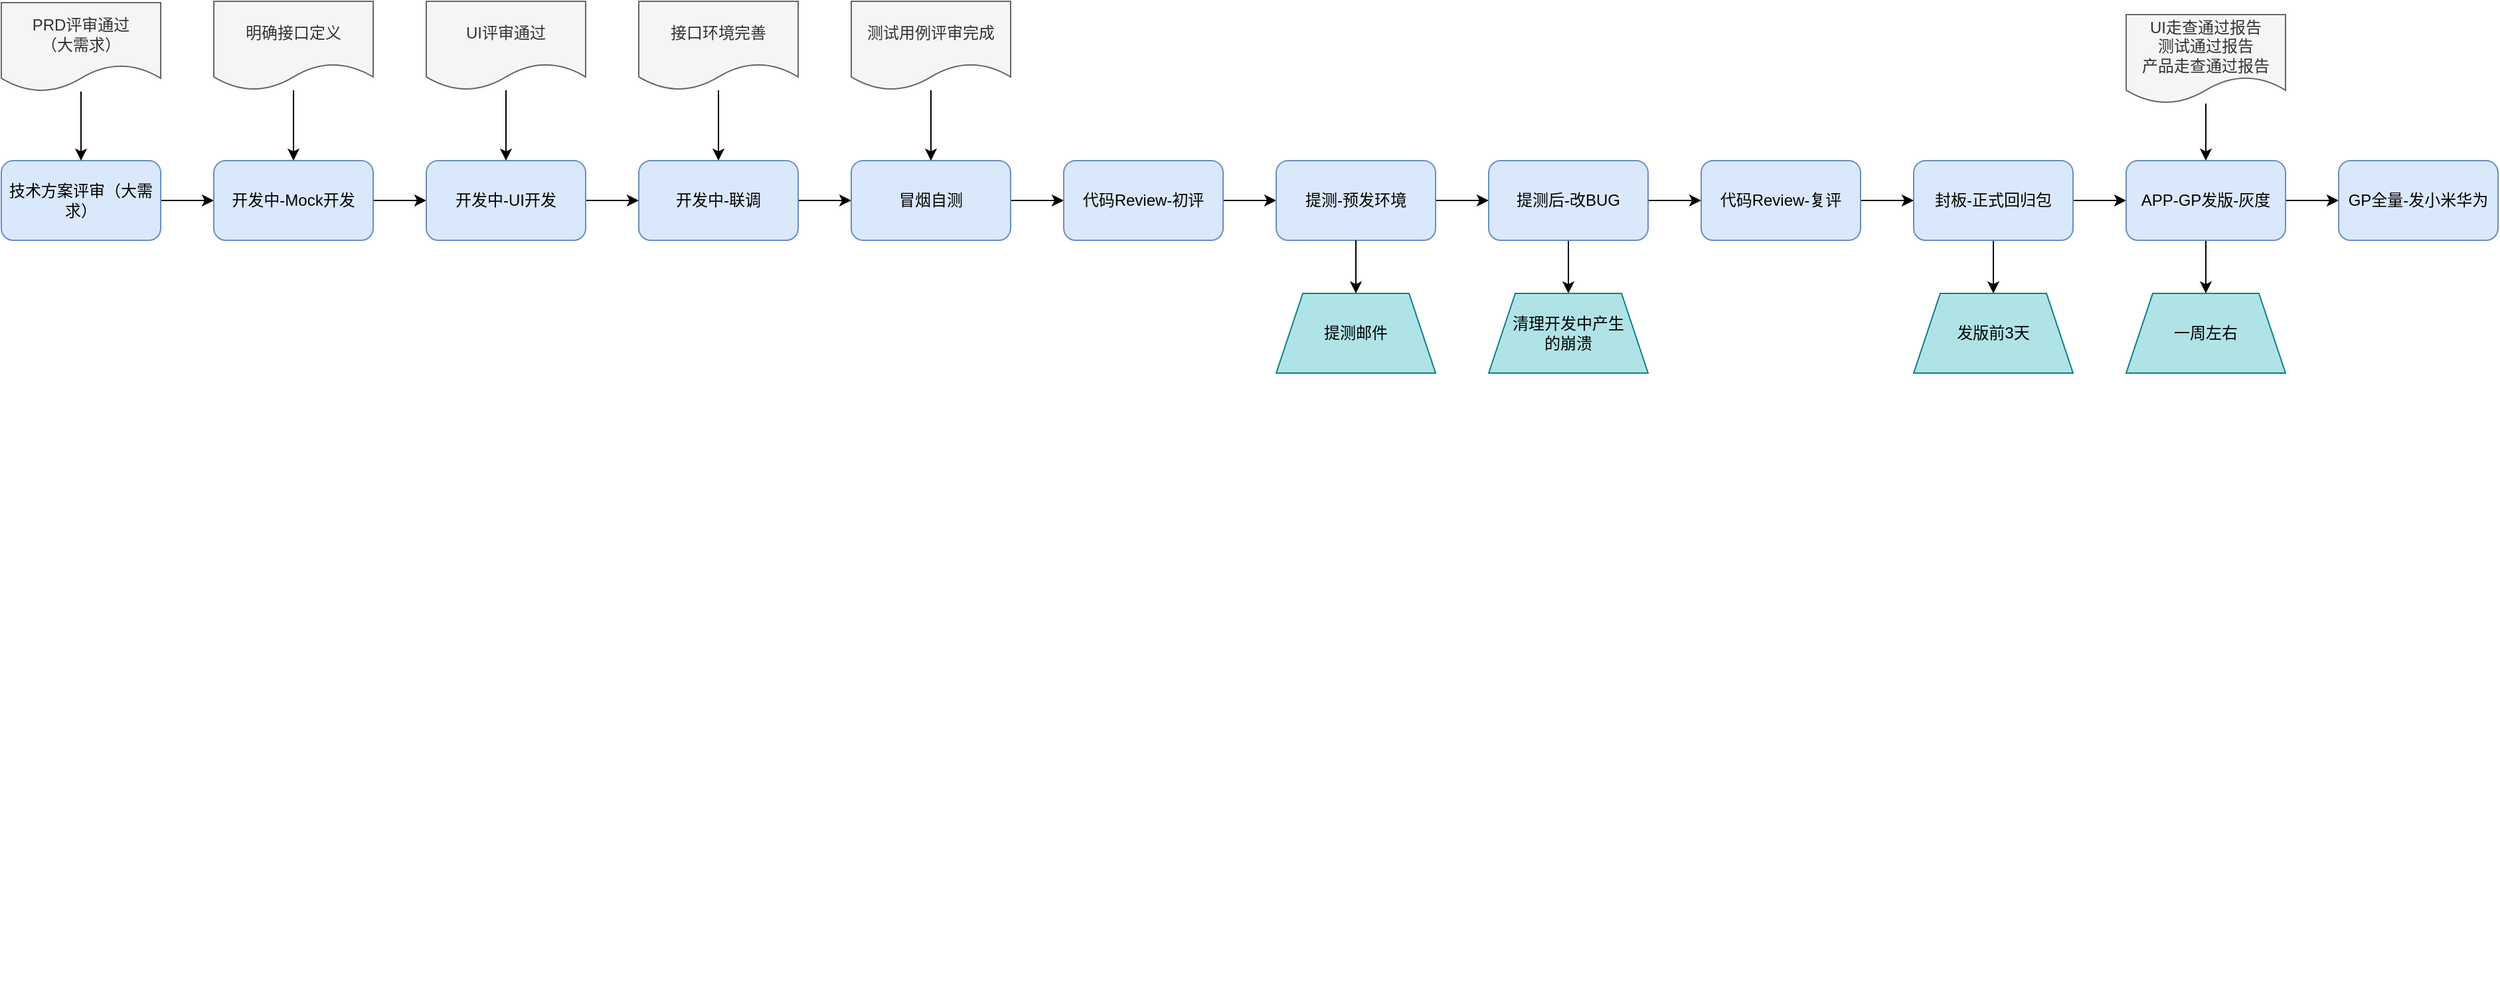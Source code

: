 <mxfile version="14.6.11" type="github">
  <diagram name="Page-1" id="12e1b939-464a-85fe-373e-61e167be1490">
    <mxGraphModel dx="1249" dy="811" grid="1" gridSize="10" guides="1" tooltips="1" connect="1" arrows="1" fold="1" page="1" pageScale="1.5" pageWidth="1169" pageHeight="826" background="#ffffff" math="0" shadow="0">
      <root>
        <mxCell id="0" />
        <mxCell id="1" parent="0" />
        <mxCell id="60da8b9f42644d3a-4" value="Blog&lt;div&gt;Keywords&lt;/div&gt;&lt;div&gt;Social Media&lt;/div&gt;" style="text;html=1;strokeColor=none;fillColor=none;align=center;verticalAlign=middle;whiteSpace=wrap;rounded=0;shadow=0;fontSize=14;fontColor=#FFFFFF;" parent="1" vertex="1">
          <mxGeometry x="316" y="725" width="280" height="90" as="geometry" />
        </mxCell>
        <mxCell id="60da8b9f42644d3a-6" value="" style="line;strokeWidth=2;html=1;rounded=0;shadow=0;fontSize=27;align=center;fillColor=none;strokeColor=#FFFFFF;" parent="1" vertex="1">
          <mxGeometry x="336" y="485" width="240" height="10" as="geometry" />
        </mxCell>
        <mxCell id="60da8b9f42644d3a-7" value="" style="line;strokeWidth=2;html=1;rounded=0;shadow=0;fontSize=27;align=center;fillColor=none;strokeColor=#FFFFFF;" parent="1" vertex="1">
          <mxGeometry x="336" y="705" width="240" height="10" as="geometry" />
        </mxCell>
        <mxCell id="60da8b9f42644d3a-18" value="CONVERT" style="text;html=1;strokeColor=none;fillColor=none;align=center;verticalAlign=middle;whiteSpace=wrap;rounded=0;shadow=0;fontSize=27;fontColor=#FFFFFF;fontStyle=1" parent="1" vertex="1">
          <mxGeometry x="596" y="425" width="280" height="60" as="geometry" />
        </mxCell>
        <mxCell id="60da8b9f42644d3a-19" value="Forms&lt;div&gt;Calls-to-Action&lt;/div&gt;&lt;div&gt;Landing Pages&lt;/div&gt;" style="text;html=1;strokeColor=none;fillColor=none;align=center;verticalAlign=middle;whiteSpace=wrap;rounded=0;shadow=0;fontSize=14;fontColor=#FFFFFF;" parent="1" vertex="1">
          <mxGeometry x="596" y="725" width="280" height="90" as="geometry" />
        </mxCell>
        <mxCell id="60da8b9f42644d3a-20" value="" style="line;strokeWidth=2;html=1;rounded=0;shadow=0;fontSize=27;align=center;fillColor=none;strokeColor=#FFFFFF;" parent="1" vertex="1">
          <mxGeometry x="616" y="485" width="240" height="10" as="geometry" />
        </mxCell>
        <mxCell id="60da8b9f42644d3a-21" value="" style="line;strokeWidth=2;html=1;rounded=0;shadow=0;fontSize=27;align=center;fillColor=none;strokeColor=#FFFFFF;" parent="1" vertex="1">
          <mxGeometry x="616" y="705" width="240" height="10" as="geometry" />
        </mxCell>
        <mxCell id="60da8b9f42644d3a-25" value="CLOSE" style="text;html=1;strokeColor=none;fillColor=none;align=center;verticalAlign=middle;whiteSpace=wrap;rounded=0;shadow=0;fontSize=27;fontColor=#FFFFFF;fontStyle=1" parent="1" vertex="1">
          <mxGeometry x="876" y="425" width="280" height="60" as="geometry" />
        </mxCell>
        <mxCell id="60da8b9f42644d3a-26" value="Email&lt;div&gt;Signals&lt;/div&gt;&lt;div&gt;Workflows&lt;/div&gt;" style="text;html=1;strokeColor=none;fillColor=none;align=center;verticalAlign=middle;whiteSpace=wrap;rounded=0;shadow=0;fontSize=14;fontColor=#FFFFFF;" parent="1" vertex="1">
          <mxGeometry x="876" y="725" width="280" height="90" as="geometry" />
        </mxCell>
        <mxCell id="60da8b9f42644d3a-27" value="" style="line;strokeWidth=2;html=1;rounded=0;shadow=0;fontSize=27;align=center;fillColor=none;strokeColor=#FFFFFF;" parent="1" vertex="1">
          <mxGeometry x="896" y="485" width="240" height="10" as="geometry" />
        </mxCell>
        <mxCell id="60da8b9f42644d3a-28" value="" style="line;strokeWidth=2;html=1;rounded=0;shadow=0;fontSize=27;align=center;fillColor=none;strokeColor=#FFFFFF;" parent="1" vertex="1">
          <mxGeometry x="896" y="705" width="240" height="10" as="geometry" />
        </mxCell>
        <mxCell id="60da8b9f42644d3a-32" value="DELIGHT" style="text;html=1;strokeColor=none;fillColor=none;align=center;verticalAlign=middle;whiteSpace=wrap;rounded=0;shadow=0;fontSize=27;fontColor=#FFFFFF;fontStyle=1" parent="1" vertex="1">
          <mxGeometry x="1156" y="425" width="280" height="60" as="geometry" />
        </mxCell>
        <mxCell id="60da8b9f42644d3a-34" value="" style="line;strokeWidth=2;html=1;rounded=0;shadow=0;fontSize=27;align=center;fillColor=none;strokeColor=#FFFFFF;" parent="1" vertex="1">
          <mxGeometry x="1176" y="485" width="240" height="10" as="geometry" />
        </mxCell>
        <mxCell id="60da8b9f42644d3a-35" value="" style="line;strokeWidth=2;html=1;rounded=0;shadow=0;fontSize=27;align=center;fillColor=none;strokeColor=#FFFFFF;" parent="1" vertex="1">
          <mxGeometry x="1176" y="705" width="240" height="10" as="geometry" />
        </mxCell>
        <mxCell id="-69QhgYu0o7bPw_on2T7-32" value="" style="edgeStyle=orthogonalEdgeStyle;rounded=0;orthogonalLoop=1;jettySize=auto;html=1;" edge="1" parent="1" source="-69QhgYu0o7bPw_on2T7-1" target="-69QhgYu0o7bPw_on2T7-7">
          <mxGeometry relative="1" as="geometry" />
        </mxCell>
        <mxCell id="-69QhgYu0o7bPw_on2T7-1" value="技术方案评审（大需求）" style="rounded=1;whiteSpace=wrap;html=1;fillColor=#dae8fc;strokeColor=#6c8ebf;" vertex="1" parent="1">
          <mxGeometry x="200" y="180" width="120" height="60" as="geometry" />
        </mxCell>
        <mxCell id="-69QhgYu0o7bPw_on2T7-44" value="" style="edgeStyle=orthogonalEdgeStyle;rounded=0;orthogonalLoop=1;jettySize=auto;html=1;" edge="1" parent="1" source="-69QhgYu0o7bPw_on2T7-3" target="-69QhgYu0o7bPw_on2T7-1">
          <mxGeometry relative="1" as="geometry" />
        </mxCell>
        <mxCell id="-69QhgYu0o7bPw_on2T7-3" value="PRD评审通过&lt;br&gt;（大需求）" style="shape=document;whiteSpace=wrap;html=1;boundedLbl=1;fillColor=#f5f5f5;strokeColor=#666666;fontColor=#333333;" vertex="1" parent="1">
          <mxGeometry x="200" y="61" width="120" height="67" as="geometry" />
        </mxCell>
        <mxCell id="-69QhgYu0o7bPw_on2T7-33" value="" style="edgeStyle=orthogonalEdgeStyle;rounded=0;orthogonalLoop=1;jettySize=auto;html=1;" edge="1" parent="1" source="-69QhgYu0o7bPw_on2T7-7" target="-69QhgYu0o7bPw_on2T7-8">
          <mxGeometry relative="1" as="geometry" />
        </mxCell>
        <mxCell id="-69QhgYu0o7bPw_on2T7-7" value="开发中-Mock开发" style="rounded=1;whiteSpace=wrap;html=1;fillColor=#dae8fc;strokeColor=#6c8ebf;" vertex="1" parent="1">
          <mxGeometry x="360" y="180" width="120" height="60" as="geometry" />
        </mxCell>
        <mxCell id="-69QhgYu0o7bPw_on2T7-34" value="" style="edgeStyle=orthogonalEdgeStyle;rounded=0;orthogonalLoop=1;jettySize=auto;html=1;" edge="1" parent="1" source="-69QhgYu0o7bPw_on2T7-8" target="-69QhgYu0o7bPw_on2T7-9">
          <mxGeometry relative="1" as="geometry" />
        </mxCell>
        <mxCell id="-69QhgYu0o7bPw_on2T7-8" value="开发中-UI开发" style="rounded=1;whiteSpace=wrap;html=1;fillColor=#dae8fc;strokeColor=#6c8ebf;" vertex="1" parent="1">
          <mxGeometry x="520" y="180" width="120" height="60" as="geometry" />
        </mxCell>
        <mxCell id="-69QhgYu0o7bPw_on2T7-35" value="" style="edgeStyle=orthogonalEdgeStyle;rounded=0;orthogonalLoop=1;jettySize=auto;html=1;" edge="1" parent="1" source="-69QhgYu0o7bPw_on2T7-9" target="-69QhgYu0o7bPw_on2T7-10">
          <mxGeometry relative="1" as="geometry" />
        </mxCell>
        <mxCell id="-69QhgYu0o7bPw_on2T7-9" value="开发中-联调" style="rounded=1;whiteSpace=wrap;html=1;fillColor=#dae8fc;strokeColor=#6c8ebf;" vertex="1" parent="1">
          <mxGeometry x="680" y="180" width="120" height="60" as="geometry" />
        </mxCell>
        <mxCell id="-69QhgYu0o7bPw_on2T7-36" value="" style="edgeStyle=orthogonalEdgeStyle;rounded=0;orthogonalLoop=1;jettySize=auto;html=1;" edge="1" parent="1" source="-69QhgYu0o7bPw_on2T7-10" target="-69QhgYu0o7bPw_on2T7-11">
          <mxGeometry relative="1" as="geometry" />
        </mxCell>
        <mxCell id="-69QhgYu0o7bPw_on2T7-10" value="冒烟自测" style="rounded=1;whiteSpace=wrap;html=1;fillColor=#dae8fc;strokeColor=#6c8ebf;" vertex="1" parent="1">
          <mxGeometry x="840" y="180" width="120" height="60" as="geometry" />
        </mxCell>
        <mxCell id="-69QhgYu0o7bPw_on2T7-37" value="" style="edgeStyle=orthogonalEdgeStyle;rounded=0;orthogonalLoop=1;jettySize=auto;html=1;" edge="1" parent="1" source="-69QhgYu0o7bPw_on2T7-11" target="-69QhgYu0o7bPw_on2T7-12">
          <mxGeometry relative="1" as="geometry" />
        </mxCell>
        <mxCell id="-69QhgYu0o7bPw_on2T7-11" value="代码Review-初评" style="rounded=1;whiteSpace=wrap;html=1;fillColor=#dae8fc;strokeColor=#6c8ebf;" vertex="1" parent="1">
          <mxGeometry x="1000" y="180" width="120" height="60" as="geometry" />
        </mxCell>
        <mxCell id="-69QhgYu0o7bPw_on2T7-38" value="" style="edgeStyle=orthogonalEdgeStyle;rounded=0;orthogonalLoop=1;jettySize=auto;html=1;" edge="1" parent="1" source="-69QhgYu0o7bPw_on2T7-12" target="-69QhgYu0o7bPw_on2T7-13">
          <mxGeometry relative="1" as="geometry" />
        </mxCell>
        <mxCell id="-69QhgYu0o7bPw_on2T7-12" value="提测-预发环境" style="rounded=1;whiteSpace=wrap;html=1;fillColor=#dae8fc;strokeColor=#6c8ebf;" vertex="1" parent="1">
          <mxGeometry x="1160" y="180" width="120" height="60" as="geometry" />
        </mxCell>
        <mxCell id="-69QhgYu0o7bPw_on2T7-39" value="" style="edgeStyle=orthogonalEdgeStyle;rounded=0;orthogonalLoop=1;jettySize=auto;html=1;" edge="1" parent="1" source="-69QhgYu0o7bPw_on2T7-13" target="-69QhgYu0o7bPw_on2T7-31">
          <mxGeometry relative="1" as="geometry" />
        </mxCell>
        <mxCell id="-69QhgYu0o7bPw_on2T7-58" value="" style="edgeStyle=orthogonalEdgeStyle;rounded=0;orthogonalLoop=1;jettySize=auto;html=1;" edge="1" parent="1" source="-69QhgYu0o7bPw_on2T7-13" target="-69QhgYu0o7bPw_on2T7-27">
          <mxGeometry relative="1" as="geometry" />
        </mxCell>
        <mxCell id="-69QhgYu0o7bPw_on2T7-13" value="提测后-改BUG" style="rounded=1;whiteSpace=wrap;html=1;fillColor=#dae8fc;strokeColor=#6c8ebf;" vertex="1" parent="1">
          <mxGeometry x="1320" y="180" width="120" height="60" as="geometry" />
        </mxCell>
        <mxCell id="-69QhgYu0o7bPw_on2T7-41" value="" style="edgeStyle=orthogonalEdgeStyle;rounded=0;orthogonalLoop=1;jettySize=auto;html=1;" edge="1" parent="1" source="-69QhgYu0o7bPw_on2T7-14" target="-69QhgYu0o7bPw_on2T7-15">
          <mxGeometry relative="1" as="geometry" />
        </mxCell>
        <mxCell id="-69QhgYu0o7bPw_on2T7-60" value="" style="edgeStyle=orthogonalEdgeStyle;rounded=0;orthogonalLoop=1;jettySize=auto;html=1;" edge="1" parent="1" source="-69QhgYu0o7bPw_on2T7-14" target="-69QhgYu0o7bPw_on2T7-23">
          <mxGeometry relative="1" as="geometry" />
        </mxCell>
        <mxCell id="-69QhgYu0o7bPw_on2T7-14" value="封板-正式回归包" style="rounded=1;whiteSpace=wrap;html=1;fillColor=#dae8fc;strokeColor=#6c8ebf;" vertex="1" parent="1">
          <mxGeometry x="1640" y="180" width="120" height="60" as="geometry" />
        </mxCell>
        <mxCell id="-69QhgYu0o7bPw_on2T7-42" value="" style="edgeStyle=orthogonalEdgeStyle;rounded=0;orthogonalLoop=1;jettySize=auto;html=1;" edge="1" parent="1" source="-69QhgYu0o7bPw_on2T7-15" target="-69QhgYu0o7bPw_on2T7-28">
          <mxGeometry relative="1" as="geometry" />
        </mxCell>
        <mxCell id="-69QhgYu0o7bPw_on2T7-59" value="" style="edgeStyle=orthogonalEdgeStyle;rounded=0;orthogonalLoop=1;jettySize=auto;html=1;" edge="1" parent="1" source="-69QhgYu0o7bPw_on2T7-15" target="-69QhgYu0o7bPw_on2T7-29">
          <mxGeometry relative="1" as="geometry" />
        </mxCell>
        <mxCell id="-69QhgYu0o7bPw_on2T7-15" value="APP-GP发版-灰度" style="rounded=1;whiteSpace=wrap;html=1;fillColor=#dae8fc;strokeColor=#6c8ebf;" vertex="1" parent="1">
          <mxGeometry x="1800" y="180" width="120" height="60" as="geometry" />
        </mxCell>
        <mxCell id="-69QhgYu0o7bPw_on2T7-45" value="" style="edgeStyle=orthogonalEdgeStyle;rounded=0;orthogonalLoop=1;jettySize=auto;html=1;" edge="1" parent="1" source="-69QhgYu0o7bPw_on2T7-17" target="-69QhgYu0o7bPw_on2T7-7">
          <mxGeometry relative="1" as="geometry" />
        </mxCell>
        <mxCell id="-69QhgYu0o7bPw_on2T7-17" value="明确接口定义" style="shape=document;whiteSpace=wrap;html=1;boundedLbl=1;fillColor=#f5f5f5;strokeColor=#666666;fontColor=#333333;" vertex="1" parent="1">
          <mxGeometry x="360" y="60" width="120" height="67" as="geometry" />
        </mxCell>
        <mxCell id="-69QhgYu0o7bPw_on2T7-46" value="" style="edgeStyle=orthogonalEdgeStyle;rounded=0;orthogonalLoop=1;jettySize=auto;html=1;" edge="1" parent="1" source="-69QhgYu0o7bPw_on2T7-18" target="-69QhgYu0o7bPw_on2T7-8">
          <mxGeometry relative="1" as="geometry" />
        </mxCell>
        <mxCell id="-69QhgYu0o7bPw_on2T7-18" value="UI评审通过" style="shape=document;whiteSpace=wrap;html=1;boundedLbl=1;fillColor=#f5f5f5;strokeColor=#666666;fontColor=#333333;" vertex="1" parent="1">
          <mxGeometry x="520" y="60" width="120" height="67" as="geometry" />
        </mxCell>
        <mxCell id="-69QhgYu0o7bPw_on2T7-47" value="" style="edgeStyle=orthogonalEdgeStyle;rounded=0;orthogonalLoop=1;jettySize=auto;html=1;" edge="1" parent="1" source="-69QhgYu0o7bPw_on2T7-19" target="-69QhgYu0o7bPw_on2T7-9">
          <mxGeometry relative="1" as="geometry" />
        </mxCell>
        <mxCell id="-69QhgYu0o7bPw_on2T7-19" value="接口环境完善" style="shape=document;whiteSpace=wrap;html=1;boundedLbl=1;fillColor=#f5f5f5;strokeColor=#666666;fontColor=#333333;" vertex="1" parent="1">
          <mxGeometry x="680" y="60" width="120" height="67" as="geometry" />
        </mxCell>
        <mxCell id="-69QhgYu0o7bPw_on2T7-48" value="" style="edgeStyle=orthogonalEdgeStyle;rounded=0;orthogonalLoop=1;jettySize=auto;html=1;" edge="1" parent="1" source="-69QhgYu0o7bPw_on2T7-20" target="-69QhgYu0o7bPw_on2T7-10">
          <mxGeometry relative="1" as="geometry" />
        </mxCell>
        <mxCell id="-69QhgYu0o7bPw_on2T7-20" value="测试用例评审完成" style="shape=document;whiteSpace=wrap;html=1;boundedLbl=1;fillColor=#f5f5f5;strokeColor=#666666;fontColor=#333333;" vertex="1" parent="1">
          <mxGeometry x="840" y="60" width="120" height="67" as="geometry" />
        </mxCell>
        <mxCell id="-69QhgYu0o7bPw_on2T7-22" value="提测邮件" style="shape=trapezoid;perimeter=trapezoidPerimeter;whiteSpace=wrap;html=1;fixedSize=1;fillColor=#b0e3e6;strokeColor=#0e8088;" vertex="1" parent="1">
          <mxGeometry x="1160" y="280" width="120" height="60" as="geometry" />
        </mxCell>
        <mxCell id="-69QhgYu0o7bPw_on2T7-23" value="发版前3天" style="shape=trapezoid;perimeter=trapezoidPerimeter;whiteSpace=wrap;html=1;fixedSize=1;fillColor=#b0e3e6;strokeColor=#0e8088;" vertex="1" parent="1">
          <mxGeometry x="1640" y="280" width="120" height="60" as="geometry" />
        </mxCell>
        <mxCell id="-69QhgYu0o7bPw_on2T7-61" value="" style="edgeStyle=orthogonalEdgeStyle;rounded=0;orthogonalLoop=1;jettySize=auto;html=1;" edge="1" parent="1" source="-69QhgYu0o7bPw_on2T7-25" target="-69QhgYu0o7bPw_on2T7-15">
          <mxGeometry relative="1" as="geometry" />
        </mxCell>
        <mxCell id="-69QhgYu0o7bPw_on2T7-25" value="UI走查通过报告&lt;br&gt;测试通过报告&lt;br&gt;产品走查通过报告" style="shape=document;whiteSpace=wrap;html=1;boundedLbl=1;fillColor=#f5f5f5;strokeColor=#666666;fontColor=#333333;align=center;" vertex="1" parent="1">
          <mxGeometry x="1800" y="70" width="120" height="67" as="geometry" />
        </mxCell>
        <mxCell id="-69QhgYu0o7bPw_on2T7-27" value="清理开发中产生&lt;br&gt;的崩溃" style="shape=trapezoid;perimeter=trapezoidPerimeter;whiteSpace=wrap;html=1;fixedSize=1;fillColor=#b0e3e6;strokeColor=#0e8088;" vertex="1" parent="1">
          <mxGeometry x="1320" y="280" width="120" height="60" as="geometry" />
        </mxCell>
        <mxCell id="-69QhgYu0o7bPw_on2T7-28" value="GP全量-发小米华为" style="rounded=1;whiteSpace=wrap;html=1;fillColor=#dae8fc;strokeColor=#6c8ebf;" vertex="1" parent="1">
          <mxGeometry x="1960" y="180" width="120" height="60" as="geometry" />
        </mxCell>
        <mxCell id="-69QhgYu0o7bPw_on2T7-29" value="一周左右" style="shape=trapezoid;perimeter=trapezoidPerimeter;whiteSpace=wrap;html=1;fixedSize=1;fillColor=#b0e3e6;strokeColor=#0e8088;" vertex="1" parent="1">
          <mxGeometry x="1800" y="280" width="120" height="60" as="geometry" />
        </mxCell>
        <mxCell id="-69QhgYu0o7bPw_on2T7-40" value="" style="edgeStyle=orthogonalEdgeStyle;rounded=0;orthogonalLoop=1;jettySize=auto;html=1;" edge="1" parent="1" source="-69QhgYu0o7bPw_on2T7-31" target="-69QhgYu0o7bPw_on2T7-14">
          <mxGeometry relative="1" as="geometry" />
        </mxCell>
        <mxCell id="-69QhgYu0o7bPw_on2T7-31" value="代码Review-复评" style="rounded=1;whiteSpace=wrap;html=1;fillColor=#dae8fc;strokeColor=#6c8ebf;" vertex="1" parent="1">
          <mxGeometry x="1480" y="180" width="120" height="60" as="geometry" />
        </mxCell>
        <mxCell id="-69QhgYu0o7bPw_on2T7-57" value="" style="edgeStyle=orthogonalEdgeStyle;orthogonalLoop=1;jettySize=auto;html=1;rounded=0;" edge="1" parent="1" source="-69QhgYu0o7bPw_on2T7-12" target="-69QhgYu0o7bPw_on2T7-22">
          <mxGeometry relative="1" as="geometry" />
        </mxCell>
      </root>
    </mxGraphModel>
  </diagram>
</mxfile>
